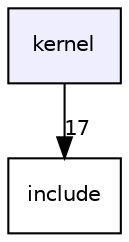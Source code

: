 digraph "kernel" {
  compound=true
  node [ fontsize="10", fontname="Helvetica"];
  edge [ labelfontsize="10", labelfontname="Helvetica"];
  dir_dc43877d82dd332f9fb2071fcca799d6 [shape=box, label="kernel", style="filled", fillcolor="#eeeeff", pencolor="black", URL="dir_dc43877d82dd332f9fb2071fcca799d6.html"];
  dir_d44c64559bbebec7f509842c48db8b23 [shape=box label="include" URL="dir_d44c64559bbebec7f509842c48db8b23.html"];
  dir_dc43877d82dd332f9fb2071fcca799d6->dir_d44c64559bbebec7f509842c48db8b23 [headlabel="17", labeldistance=1.5 headhref="dir_000001_000000.html"];
}
